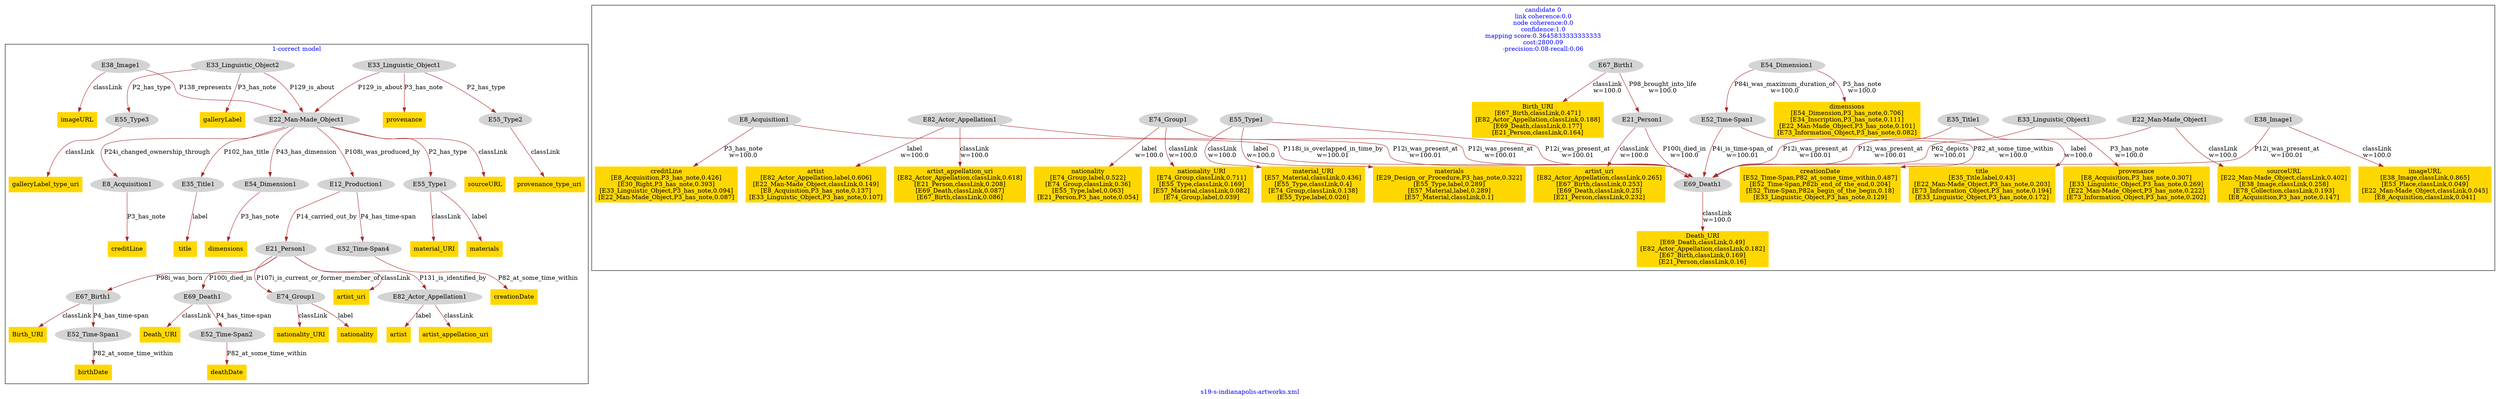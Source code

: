 digraph n0 {
fontcolor="blue"
remincross="true"
label="s19-s-indianapolis-artworks.xml"
subgraph cluster_0 {
label="1-correct model"
n2[style="filled",color="white",fillcolor="lightgray",label="E55_Type1"];
n3[shape="plaintext",style="filled",fillcolor="gold",label="material_URI"];
n4[style="filled",color="white",fillcolor="lightgray",label="E52_Time-Span4"];
n5[shape="plaintext",style="filled",fillcolor="gold",label="creationDate"];
n6[style="filled",color="white",fillcolor="lightgray",label="E33_Linguistic_Object1"];
n7[shape="plaintext",style="filled",fillcolor="gold",label="provenance"];
n8[style="filled",color="white",fillcolor="lightgray",label="E55_Type2"];
n9[shape="plaintext",style="filled",fillcolor="gold",label="provenance_type_uri"];
n10[style="filled",color="white",fillcolor="lightgray",label="E74_Group1"];
n11[shape="plaintext",style="filled",fillcolor="gold",label="nationality_URI"];
n12[style="filled",color="white",fillcolor="lightgray",label="E21_Person1"];
n13[shape="plaintext",style="filled",fillcolor="gold",label="artist_uri"];
n14[style="filled",color="white",fillcolor="lightgray",label="E82_Actor_Appellation1"];
n15[shape="plaintext",style="filled",fillcolor="gold",label="artist"];
n16[style="filled",color="white",fillcolor="lightgray",label="E67_Birth1"];
n17[shape="plaintext",style="filled",fillcolor="gold",label="Birth_URI"];
n18[shape="plaintext",style="filled",fillcolor="gold",label="materials"];
n19[style="filled",color="white",fillcolor="lightgray",label="E69_Death1"];
n20[shape="plaintext",style="filled",fillcolor="gold",label="Death_URI"];
n21[style="filled",color="white",fillcolor="lightgray",label="E52_Time-Span1"];
n22[shape="plaintext",style="filled",fillcolor="gold",label="birthDate"];
n23[style="filled",color="white",fillcolor="lightgray",label="E55_Type3"];
n24[shape="plaintext",style="filled",fillcolor="gold",label="galleryLabel_type_uri"];
n25[shape="plaintext",style="filled",fillcolor="gold",label="artist_appellation_uri"];
n26[style="filled",color="white",fillcolor="lightgray",label="E33_Linguistic_Object2"];
n27[shape="plaintext",style="filled",fillcolor="gold",label="galleryLabel"];
n28[style="filled",color="white",fillcolor="lightgray",label="E22_Man-Made_Object1"];
n29[shape="plaintext",style="filled",fillcolor="gold",label="sourceURL"];
n30[style="filled",color="white",fillcolor="lightgray",label="E52_Time-Span2"];
n31[shape="plaintext",style="filled",fillcolor="gold",label="deathDate"];
n32[shape="plaintext",style="filled",fillcolor="gold",label="nationality"];
n33[style="filled",color="white",fillcolor="lightgray",label="E8_Acquisition1"];
n34[shape="plaintext",style="filled",fillcolor="gold",label="creditLine"];
n35[style="filled",color="white",fillcolor="lightgray",label="E38_Image1"];
n36[shape="plaintext",style="filled",fillcolor="gold",label="imageURL"];
n37[style="filled",color="white",fillcolor="lightgray",label="E35_Title1"];
n38[shape="plaintext",style="filled",fillcolor="gold",label="title"];
n39[style="filled",color="white",fillcolor="lightgray",label="E54_Dimension1"];
n40[shape="plaintext",style="filled",fillcolor="gold",label="dimensions"];
n41[style="filled",color="white",fillcolor="lightgray",label="E12_Production1"];
}
subgraph cluster_1 {
label="candidate 0\nlink coherence:0.0\nnode coherence:0.0\nconfidence:1.0\nmapping score:0.3645833333333333\ncost:2800.09\n-precision:0.08-recall:0.06"
n43[style="filled",color="white",fillcolor="lightgray",label="E21_Person1"];
n44[shape="plaintext",style="filled",fillcolor="gold",label="artist_uri\n[E82_Actor_Appellation,classLink,0.265]\n[E67_Birth,classLink,0.253]\n[E69_Death,classLink,0.25]\n[E21_Person,classLink,0.232]"];
n45[style="filled",color="white",fillcolor="lightgray",label="E22_Man-Made_Object1"];
n46[shape="plaintext",style="filled",fillcolor="gold",label="sourceURL\n[E22_Man-Made_Object,classLink,0.402]\n[E38_Image,classLink,0.258]\n[E78_Collection,classLink,0.193]\n[E8_Acquisition,P3_has_note,0.147]"];
n47[style="filled",color="white",fillcolor="lightgray",label="E33_Linguistic_Object1"];
n48[shape="plaintext",style="filled",fillcolor="gold",label="provenance\n[E8_Acquisition,P3_has_note,0.307]\n[E33_Linguistic_Object,P3_has_note,0.269]\n[E22_Man-Made_Object,P3_has_note,0.222]\n[E73_Information_Object,P3_has_note,0.202]"];
n49[style="filled",color="white",fillcolor="lightgray",label="E35_Title1"];
n50[shape="plaintext",style="filled",fillcolor="gold",label="title\n[E35_Title,label,0.43]\n[E22_Man-Made_Object,P3_has_note,0.203]\n[E73_Information_Object,P3_has_note,0.194]\n[E33_Linguistic_Object,P3_has_note,0.172]"];
n51[style="filled",color="white",fillcolor="lightgray",label="E38_Image1"];
n52[shape="plaintext",style="filled",fillcolor="gold",label="imageURL\n[E38_Image,classLink,0.865]\n[E53_Place,classLink,0.049]\n[E22_Man-Made_Object,classLink,0.045]\n[E8_Acquisition,classLink,0.041]"];
n53[style="filled",color="white",fillcolor="lightgray",label="E52_Time-Span1"];
n54[shape="plaintext",style="filled",fillcolor="gold",label="creationDate\n[E52_Time-Span,P82_at_some_time_within,0.487]\n[E52_Time-Span,P82b_end_of_the_end,0.204]\n[E52_Time-Span,P82a_begin_of_the_begin,0.18]\n[E33_Linguistic_Object,P3_has_note,0.129]"];
n55[style="filled",color="white",fillcolor="lightgray",label="E54_Dimension1"];
n56[shape="plaintext",style="filled",fillcolor="gold",label="dimensions\n[E54_Dimension,P3_has_note,0.706]\n[E34_Inscription,P3_has_note,0.111]\n[E22_Man-Made_Object,P3_has_note,0.101]\n[E73_Information_Object,P3_has_note,0.082]"];
n57[style="filled",color="white",fillcolor="lightgray",label="E55_Type1"];
n58[shape="plaintext",style="filled",fillcolor="gold",label="material_URI\n[E57_Material,classLink,0.436]\n[E55_Type,classLink,0.4]\n[E74_Group,classLink,0.138]\n[E55_Type,label,0.026]"];
n59[shape="plaintext",style="filled",fillcolor="gold",label="materials\n[E29_Design_or_Procedure,P3_has_note,0.322]\n[E55_Type,label,0.289]\n[E57_Material,label,0.289]\n[E57_Material,classLink,0.1]"];
n60[style="filled",color="white",fillcolor="lightgray",label="E67_Birth1"];
n61[shape="plaintext",style="filled",fillcolor="gold",label="Birth_URI\n[E67_Birth,classLink,0.471]\n[E82_Actor_Appellation,classLink,0.188]\n[E69_Death,classLink,0.177]\n[E21_Person,classLink,0.164]"];
n62[style="filled",color="white",fillcolor="lightgray",label="E69_Death1"];
n63[shape="plaintext",style="filled",fillcolor="gold",label="Death_URI\n[E69_Death,classLink,0.49]\n[E82_Actor_Appellation,classLink,0.182]\n[E67_Birth,classLink,0.169]\n[E21_Person,classLink,0.16]"];
n64[style="filled",color="white",fillcolor="lightgray",label="E74_Group1"];
n65[shape="plaintext",style="filled",fillcolor="gold",label="nationality_URI\n[E74_Group,classLink,0.711]\n[E55_Type,classLink,0.169]\n[E57_Material,classLink,0.082]\n[E74_Group,label,0.039]"];
n66[shape="plaintext",style="filled",fillcolor="gold",label="nationality\n[E74_Group,label,0.522]\n[E74_Group,classLink,0.36]\n[E55_Type,label,0.063]\n[E21_Person,P3_has_note,0.054]"];
n67[style="filled",color="white",fillcolor="lightgray",label="E82_Actor_Appellation1"];
n68[shape="plaintext",style="filled",fillcolor="gold",label="artist_appellation_uri\n[E82_Actor_Appellation,classLink,0.618]\n[E21_Person,classLink,0.208]\n[E69_Death,classLink,0.087]\n[E67_Birth,classLink,0.086]"];
n69[shape="plaintext",style="filled",fillcolor="gold",label="artist\n[E82_Actor_Appellation,label,0.606]\n[E22_Man-Made_Object,classLink,0.149]\n[E8_Acquisition,P3_has_note,0.137]\n[E33_Linguistic_Object,P3_has_note,0.107]"];
n70[style="filled",color="white",fillcolor="lightgray",label="E8_Acquisition1"];
n71[shape="plaintext",style="filled",fillcolor="gold",label="creditLine\n[E8_Acquisition,P3_has_note,0.426]\n[E30_Right,P3_has_note,0.393]\n[E33_Linguistic_Object,P3_has_note,0.094]\n[E22_Man-Made_Object,P3_has_note,0.087]"];
}
n2 -> n3[color="brown",fontcolor="black",label="classLink"]
n4 -> n5[color="brown",fontcolor="black",label="P82_at_some_time_within"]
n6 -> n7[color="brown",fontcolor="black",label="P3_has_note"]
n8 -> n9[color="brown",fontcolor="black",label="classLink"]
n10 -> n11[color="brown",fontcolor="black",label="classLink"]
n12 -> n13[color="brown",fontcolor="black",label="classLink"]
n14 -> n15[color="brown",fontcolor="black",label="label"]
n16 -> n17[color="brown",fontcolor="black",label="classLink"]
n2 -> n18[color="brown",fontcolor="black",label="label"]
n19 -> n20[color="brown",fontcolor="black",label="classLink"]
n21 -> n22[color="brown",fontcolor="black",label="P82_at_some_time_within"]
n23 -> n24[color="brown",fontcolor="black",label="classLink"]
n14 -> n25[color="brown",fontcolor="black",label="classLink"]
n26 -> n27[color="brown",fontcolor="black",label="P3_has_note"]
n28 -> n29[color="brown",fontcolor="black",label="classLink"]
n30 -> n31[color="brown",fontcolor="black",label="P82_at_some_time_within"]
n10 -> n32[color="brown",fontcolor="black",label="label"]
n33 -> n34[color="brown",fontcolor="black",label="P3_has_note"]
n35 -> n36[color="brown",fontcolor="black",label="classLink"]
n37 -> n38[color="brown",fontcolor="black",label="label"]
n39 -> n40[color="brown",fontcolor="black",label="P3_has_note"]
n6 -> n8[color="brown",fontcolor="black",label="P2_has_type"]
n19 -> n30[color="brown",fontcolor="black",label="P4_has_time-span"]
n16 -> n21[color="brown",fontcolor="black",label="P4_has_time-span"]
n26 -> n23[color="brown",fontcolor="black",label="P2_has_type"]
n12 -> n14[color="brown",fontcolor="black",label="P131_is_identified_by"]
n12 -> n16[color="brown",fontcolor="black",label="P98i_was_born"]
n12 -> n19[color="brown",fontcolor="black",label="P100i_died_in"]
n28 -> n33[color="brown",fontcolor="black",label="P24i_changed_ownership_through"]
n28 -> n41[color="brown",fontcolor="black",label="P108i_was_produced_by"]
n12 -> n10[color="brown",fontcolor="black",label="P107i_is_current_or_former_member_of"]
n41 -> n4[color="brown",fontcolor="black",label="P4_has_time-span"]
n28 -> n37[color="brown",fontcolor="black",label="P102_has_title"]
n41 -> n12[color="brown",fontcolor="black",label="P14_carried_out_by"]
n28 -> n2[color="brown",fontcolor="black",label="P2_has_type"]
n35 -> n28[color="brown",fontcolor="black",label="P138_represents"]
n26 -> n28[color="brown",fontcolor="black",label="P129_is_about"]
n6 -> n28[color="brown",fontcolor="black",label="P129_is_about"]
n28 -> n39[color="brown",fontcolor="black",label="P43_has_dimension"]
n43 -> n44[color="brown",fontcolor="black",label="classLink\nw=100.0"]
n45 -> n46[color="brown",fontcolor="black",label="classLink\nw=100.0"]
n47 -> n48[color="brown",fontcolor="black",label="P3_has_note\nw=100.0"]
n49 -> n50[color="brown",fontcolor="black",label="label\nw=100.0"]
n51 -> n52[color="brown",fontcolor="black",label="classLink\nw=100.0"]
n53 -> n54[color="brown",fontcolor="black",label="P82_at_some_time_within\nw=100.0"]
n55 -> n56[color="brown",fontcolor="black",label="P3_has_note\nw=100.0"]
n57 -> n58[color="brown",fontcolor="black",label="classLink\nw=100.0"]
n57 -> n59[color="brown",fontcolor="black",label="label\nw=100.0"]
n60 -> n61[color="brown",fontcolor="black",label="classLink\nw=100.0"]
n62 -> n63[color="brown",fontcolor="black",label="classLink\nw=100.0"]
n64 -> n65[color="brown",fontcolor="black",label="classLink\nw=100.0"]
n64 -> n66[color="brown",fontcolor="black",label="label\nw=100.0"]
n67 -> n68[color="brown",fontcolor="black",label="classLink\nw=100.0"]
n67 -> n69[color="brown",fontcolor="black",label="label\nw=100.0"]
n70 -> n71[color="brown",fontcolor="black",label="P3_has_note\nw=100.0"]
n43 -> n62[color="brown",fontcolor="black",label="P100i_died_in\nw=100.0"]
n45 -> n62[color="brown",fontcolor="black",label="P62_depicts\nw=100.01"]
n47 -> n62[color="brown",fontcolor="black",label="P12i_was_present_at\nw=100.01"]
n49 -> n62[color="brown",fontcolor="black",label="P12i_was_present_at\nw=100.01"]
n51 -> n62[color="brown",fontcolor="black",label="P12i_was_present_at\nw=100.01"]
n53 -> n62[color="brown",fontcolor="black",label="P4i_is_time-span_of\nw=100.01"]
n55 -> n53[color="brown",fontcolor="black",label="P84i_was_maximum_duration_of\nw=100.0"]
n57 -> n62[color="brown",fontcolor="black",label="P12i_was_present_at\nw=100.01"]
n60 -> n43[color="brown",fontcolor="black",label="P98_brought_into_life\nw=100.0"]
n64 -> n62[color="brown",fontcolor="black",label="P12i_was_present_at\nw=100.01"]
n67 -> n62[color="brown",fontcolor="black",label="P12i_was_present_at\nw=100.01"]
n70 -> n62[color="brown",fontcolor="black",label="P118i_is_overlapped_in_time_by\nw=100.01"]
}
